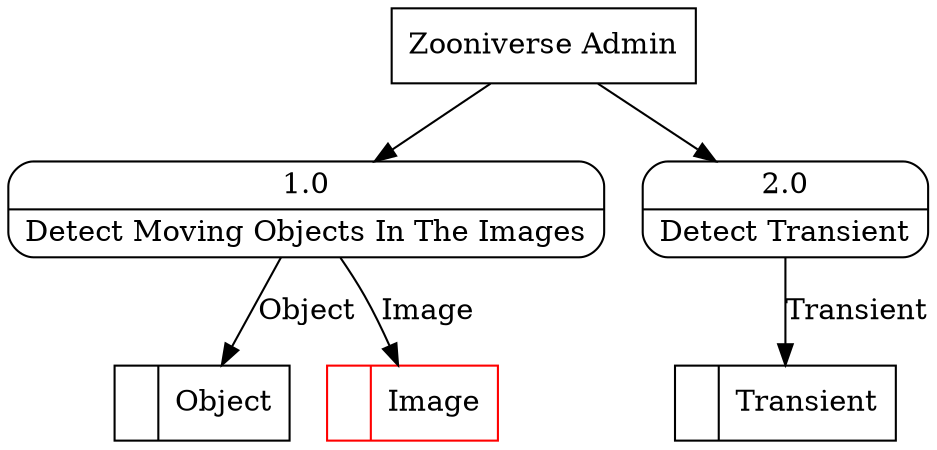 digraph dfd2{ 
node[shape=record]
200 [label="<f0>  |<f1> Object " ];
201 [label="<f0>  |<f1> Transient " ];
202 [label="<f0>  |<f1> Image " color=red];
203 [label="Zooniverse Admin" shape=box];
204 [label="{<f0> 1.0|<f1> Detect Moving Objects In The Images }" shape=Mrecord];
205 [label="{<f0> 2.0|<f1> Detect Transient }" shape=Mrecord];
203 -> 204
203 -> 205
204 -> 200 [label="Object"]
204 -> 202 [label="Image"]
205 -> 201 [label="Transient"]
}